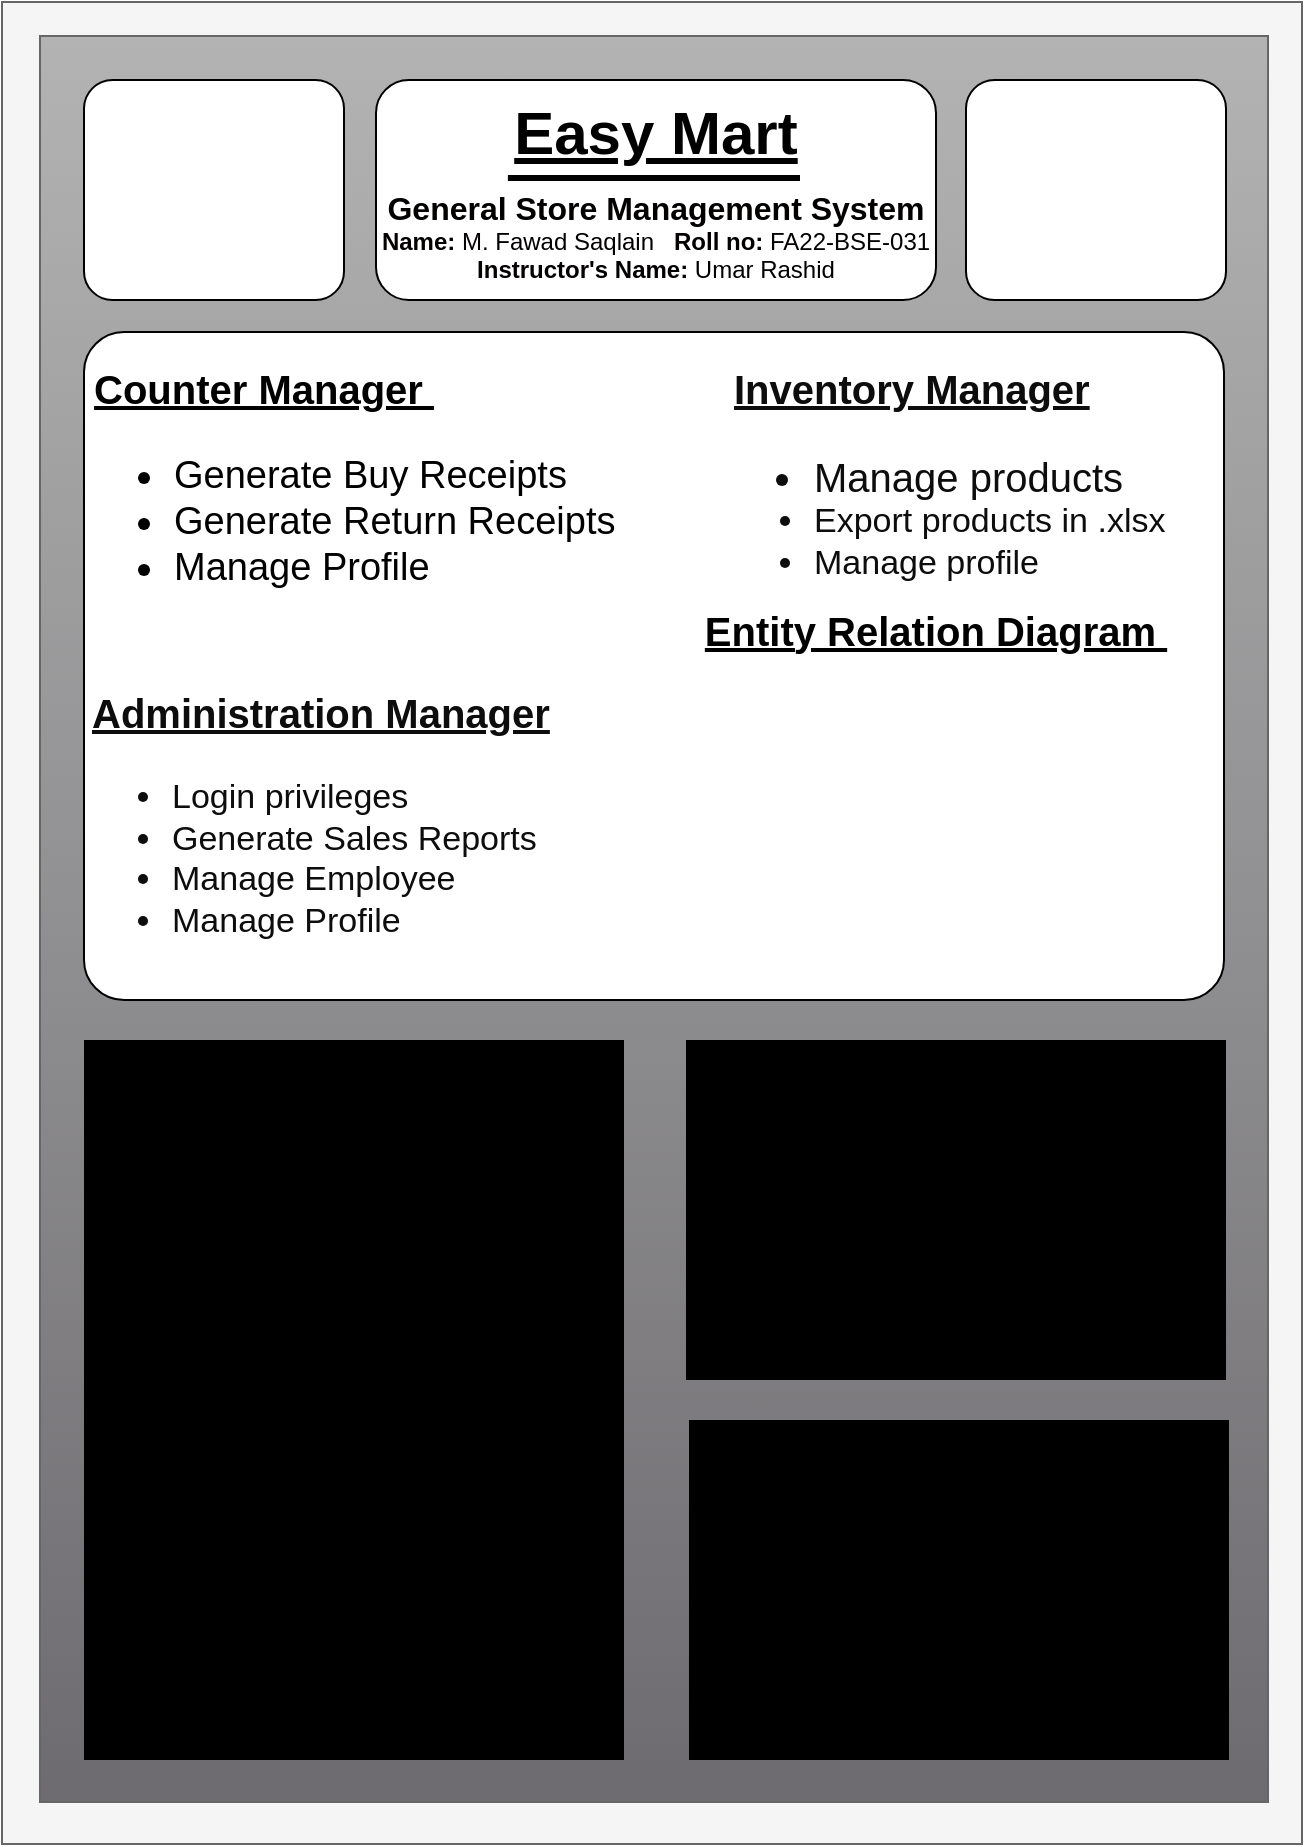 <mxfile version="23.1.5" type="device">
  <diagram name="Page-1" id="jGECZI9j6-vsPwKyiqkw">
    <mxGraphModel dx="1084" dy="634" grid="1" gridSize="10" guides="1" tooltips="1" connect="1" arrows="1" fold="1" page="1" pageScale="1" pageWidth="1100" pageHeight="850" math="0" shadow="0">
      <root>
        <mxCell id="0" />
        <mxCell id="1" parent="0" />
        <mxCell id="UVgXjKEeowFTBTym29r3-2" value="" style="rounded=0;whiteSpace=wrap;html=1;fillColor=#f5f5f5;fontColor=#db1414;strokeColor=#666666;aspect=fixed;" parent="1" vertex="1">
          <mxGeometry x="199" y="1" width="650" height="921" as="geometry" />
        </mxCell>
        <mxCell id="UVgXjKEeowFTBTym29r3-9" value="" style="rounded=0;whiteSpace=wrap;html=1;fillColor=#6d6b6f;gradientColor=#b3b3b3;strokeColor=#666666;rotation=-180;fontColor=#db1414;" parent="1" vertex="1">
          <mxGeometry x="218" y="18" width="614" height="883" as="geometry" />
        </mxCell>
        <mxCell id="UVgXjKEeowFTBTym29r3-3" value="&lt;h2 style=&quot;margin: 0px 0px 10px; padding: 0px; box-sizing: border-box; animation: 1.5s ease-out 0s 1 normal none running fadeInDown; font-family: Arial, sans-serif;&quot;&gt;&lt;font style=&quot;font-size: 30px;&quot; color=&quot;#000000&quot;&gt;&lt;u&gt;Easy Mart&lt;/u&gt;&lt;/font&gt;&lt;/h2&gt;&lt;div style=&quot;font-size: 16px;&quot;&gt;&lt;font color=&quot;#030000&quot;&gt;&lt;b&gt;General Store&amp;nbsp;&lt;/b&gt;&lt;/font&gt;&lt;b style=&quot;background-color: initial; color: rgb(3, 0, 0);&quot;&gt;Management System&lt;/b&gt;&lt;/div&gt;&lt;div style=&quot;&quot;&gt;&lt;font style=&quot;font-size: 12px;&quot; color=&quot;#030000&quot;&gt;&lt;b&gt;Name: &lt;/b&gt;M. Fawad Saqlain&lt;b&gt;&amp;nbsp; &amp;nbsp;Roll no: &lt;/b&gt;FA22-BSE-031&lt;/font&gt;&lt;/div&gt;&lt;div style=&quot;&quot;&gt;&lt;font style=&quot;font-size: 12px;&quot; color=&quot;#030000&quot;&gt;&lt;b&gt;Instructor&#39;s Name:&amp;nbsp;&lt;/b&gt;Umar Rashid&lt;/font&gt;&lt;/div&gt;" style="rounded=1;whiteSpace=wrap;html=1;fillColor=#ffffff;fontColor=#db1414;" parent="1" vertex="1">
          <mxGeometry x="386" y="40" width="280" height="110" as="geometry" />
        </mxCell>
        <mxCell id="UVgXjKEeowFTBTym29r3-4" value="" style="rounded=1;whiteSpace=wrap;html=1;fillColor=#ffffff;arcSize=13;fontColor=#db1414;" parent="1" vertex="1">
          <mxGeometry x="240" y="40" width="130" height="110" as="geometry" />
        </mxCell>
        <mxCell id="UVgXjKEeowFTBTym29r3-5" value="" style="rounded=1;whiteSpace=wrap;html=1;fillColor=#000000;arcSize=0;fontColor=#db1414;strokeColor=none;" parent="1" vertex="1">
          <mxGeometry x="240" y="520" width="270" height="360" as="geometry" />
        </mxCell>
        <mxCell id="UVgXjKEeowFTBTym29r3-6" value="" style="rounded=1;whiteSpace=wrap;html=1;fillColor=#000000;arcSize=0;fontColor=#000000;strokeColor=none;" parent="1" vertex="1">
          <mxGeometry x="542.5" y="710" width="270" height="170" as="geometry" />
        </mxCell>
        <mxCell id="UVgXjKEeowFTBTym29r3-7" value="" style="rounded=1;whiteSpace=wrap;html=1;fillColor=#000000;arcSize=0;fontColor=#db1414;strokeColor=none;" parent="1" vertex="1">
          <mxGeometry x="541" y="520" width="270" height="170" as="geometry" />
        </mxCell>
        <mxCell id="UVgXjKEeowFTBTym29r3-8" value="" style="rounded=1;whiteSpace=wrap;html=1;fillColor=#ffffff;arcSize=6;fontColor=#db1414;" parent="1" vertex="1">
          <mxGeometry x="240" y="166" width="570" height="334" as="geometry" />
        </mxCell>
        <mxCell id="IHm4pyerv_T-wNagsBHi-1" value="" style="rounded=1;whiteSpace=wrap;html=1;fillColor=#ffffff;arcSize=13;fontColor=#db1414;" parent="1" vertex="1">
          <mxGeometry x="681" y="40" width="130" height="110" as="geometry" />
        </mxCell>
        <mxCell id="nU68OEOaqPRt9e0koQk9-1" value="&lt;h1 style=&quot;font-size: 20px;&quot;&gt;&lt;font style=&quot;font-size: 20px;&quot;&gt;&lt;u&gt;Counter Manager&amp;nbsp;&lt;/u&gt;&lt;/font&gt;&lt;/h1&gt;&lt;p style=&quot;font-size: 20px;&quot;&gt;&lt;/p&gt;&lt;ul style=&quot;font-size: 19px;&quot;&gt;&lt;li style=&quot;&quot;&gt;Generate Buy Receipts&lt;br&gt;&lt;/li&gt;&lt;li style=&quot;&quot;&gt;Generate&amp;nbsp;Return Receipts&lt;/li&gt;&lt;li&gt;&lt;span style=&quot;background-color: initial;&quot;&gt;Manage Profile&lt;/span&gt;&lt;/li&gt;&lt;/ul&gt;&lt;p&gt;&lt;/p&gt;" style="text;html=1;spacing=5;spacingTop=-20;whiteSpace=wrap;overflow=hidden;rounded=0;fontColor=#000000;verticalAlign=top;" parent="1" vertex="1">
          <mxGeometry x="240" y="180" width="275" height="152" as="geometry" />
        </mxCell>
        <mxCell id="nU68OEOaqPRt9e0koQk9-2" value="&lt;h1 style=&quot;font-size: 20px;&quot;&gt;&lt;font style=&quot;font-size: 20px;&quot;&gt;&lt;u style=&quot;&quot;&gt;Inventory Manager&lt;/u&gt;&lt;/font&gt;&lt;/h1&gt;&lt;p style=&quot;font-size: 20px;&quot;&gt;&lt;/p&gt;&lt;ul style=&quot;font-size: 20px;&quot;&gt;&lt;li style=&quot;&quot;&gt;&lt;font style=&quot;font-size: 20px;&quot;&gt;Manage products&lt;/font&gt;&lt;/li&gt;&lt;li style=&quot;font-size: 17px;&quot;&gt;&lt;font style=&quot;font-size: 17px;&quot;&gt;Export products in .xlsx&lt;/font&gt;&lt;/li&gt;&lt;li style=&quot;font-size: 17px;&quot;&gt;&lt;font style=&quot;font-size: 17px;&quot;&gt;Manage profile&lt;/font&gt;&lt;/li&gt;&lt;/ul&gt;&lt;p&gt;&lt;/p&gt;" style="text;html=1;spacing=5;spacingTop=-20;whiteSpace=wrap;overflow=hidden;rounded=0;fontColor=#0D0D0D;align=left;" parent="1" vertex="1">
          <mxGeometry x="560" y="180" width="235" height="130" as="geometry" />
        </mxCell>
        <mxCell id="nU68OEOaqPRt9e0koQk9-3" value="&lt;h1 style=&quot;text-align: center; font-size: 20px;&quot;&gt;&lt;font style=&quot;font-size: 20px;&quot;&gt;&lt;u&gt;Administration Manager&lt;/u&gt;&lt;/font&gt;&lt;/h1&gt;&lt;p style=&quot;font-size: 20px;&quot;&gt;&lt;/p&gt;&lt;ul style=&quot;font-size: 17px;&quot;&gt;&lt;li style=&quot;&quot;&gt;Login&amp;nbsp;privileges&lt;/li&gt;&lt;li style=&quot;&quot;&gt;Generate&amp;nbsp;Sales Reports&lt;br&gt;&lt;/li&gt;&lt;li style=&quot;&quot;&gt;Manage&amp;nbsp;Employee&lt;/li&gt;&lt;li&gt;Manage Profile&lt;/li&gt;&lt;/ul&gt;&lt;p&gt;&lt;/p&gt;" style="text;html=1;spacing=5;spacingTop=-20;whiteSpace=wrap;overflow=hidden;rounded=0;fontColor=#0D0D0D;" parent="1" vertex="1">
          <mxGeometry x="239" y="342" width="239" height="130" as="geometry" />
        </mxCell>
        <mxCell id="_E-JbCIh1_ClrcKCay7q-5" value="" style="endArrow=none;html=1;rounded=0;strokeColor=#000000;jumpSize=5;strokeWidth=3;exitX=0.222;exitY=0.455;exitDx=0;exitDy=0;exitPerimeter=0;" parent="1" edge="1">
          <mxGeometry width="50" height="50" relative="1" as="geometry">
            <mxPoint x="451.94" y="89.05" as="sourcePoint" />
            <mxPoint x="598" y="89" as="targetPoint" />
          </mxGeometry>
        </mxCell>
        <mxCell id="_E-JbCIh1_ClrcKCay7q-7" value="&lt;font style=&quot;font-size: 20px;&quot; color=&quot;#000000&quot;&gt;&lt;b&gt;&lt;u&gt;Entity Relation Diagram&amp;nbsp;&lt;/u&gt;&lt;/b&gt;&lt;/font&gt;" style="text;html=1;align=center;verticalAlign=middle;whiteSpace=wrap;rounded=0;" parent="1" vertex="1">
          <mxGeometry x="541" y="300" width="250" height="30" as="geometry" />
        </mxCell>
      </root>
    </mxGraphModel>
  </diagram>
</mxfile>
